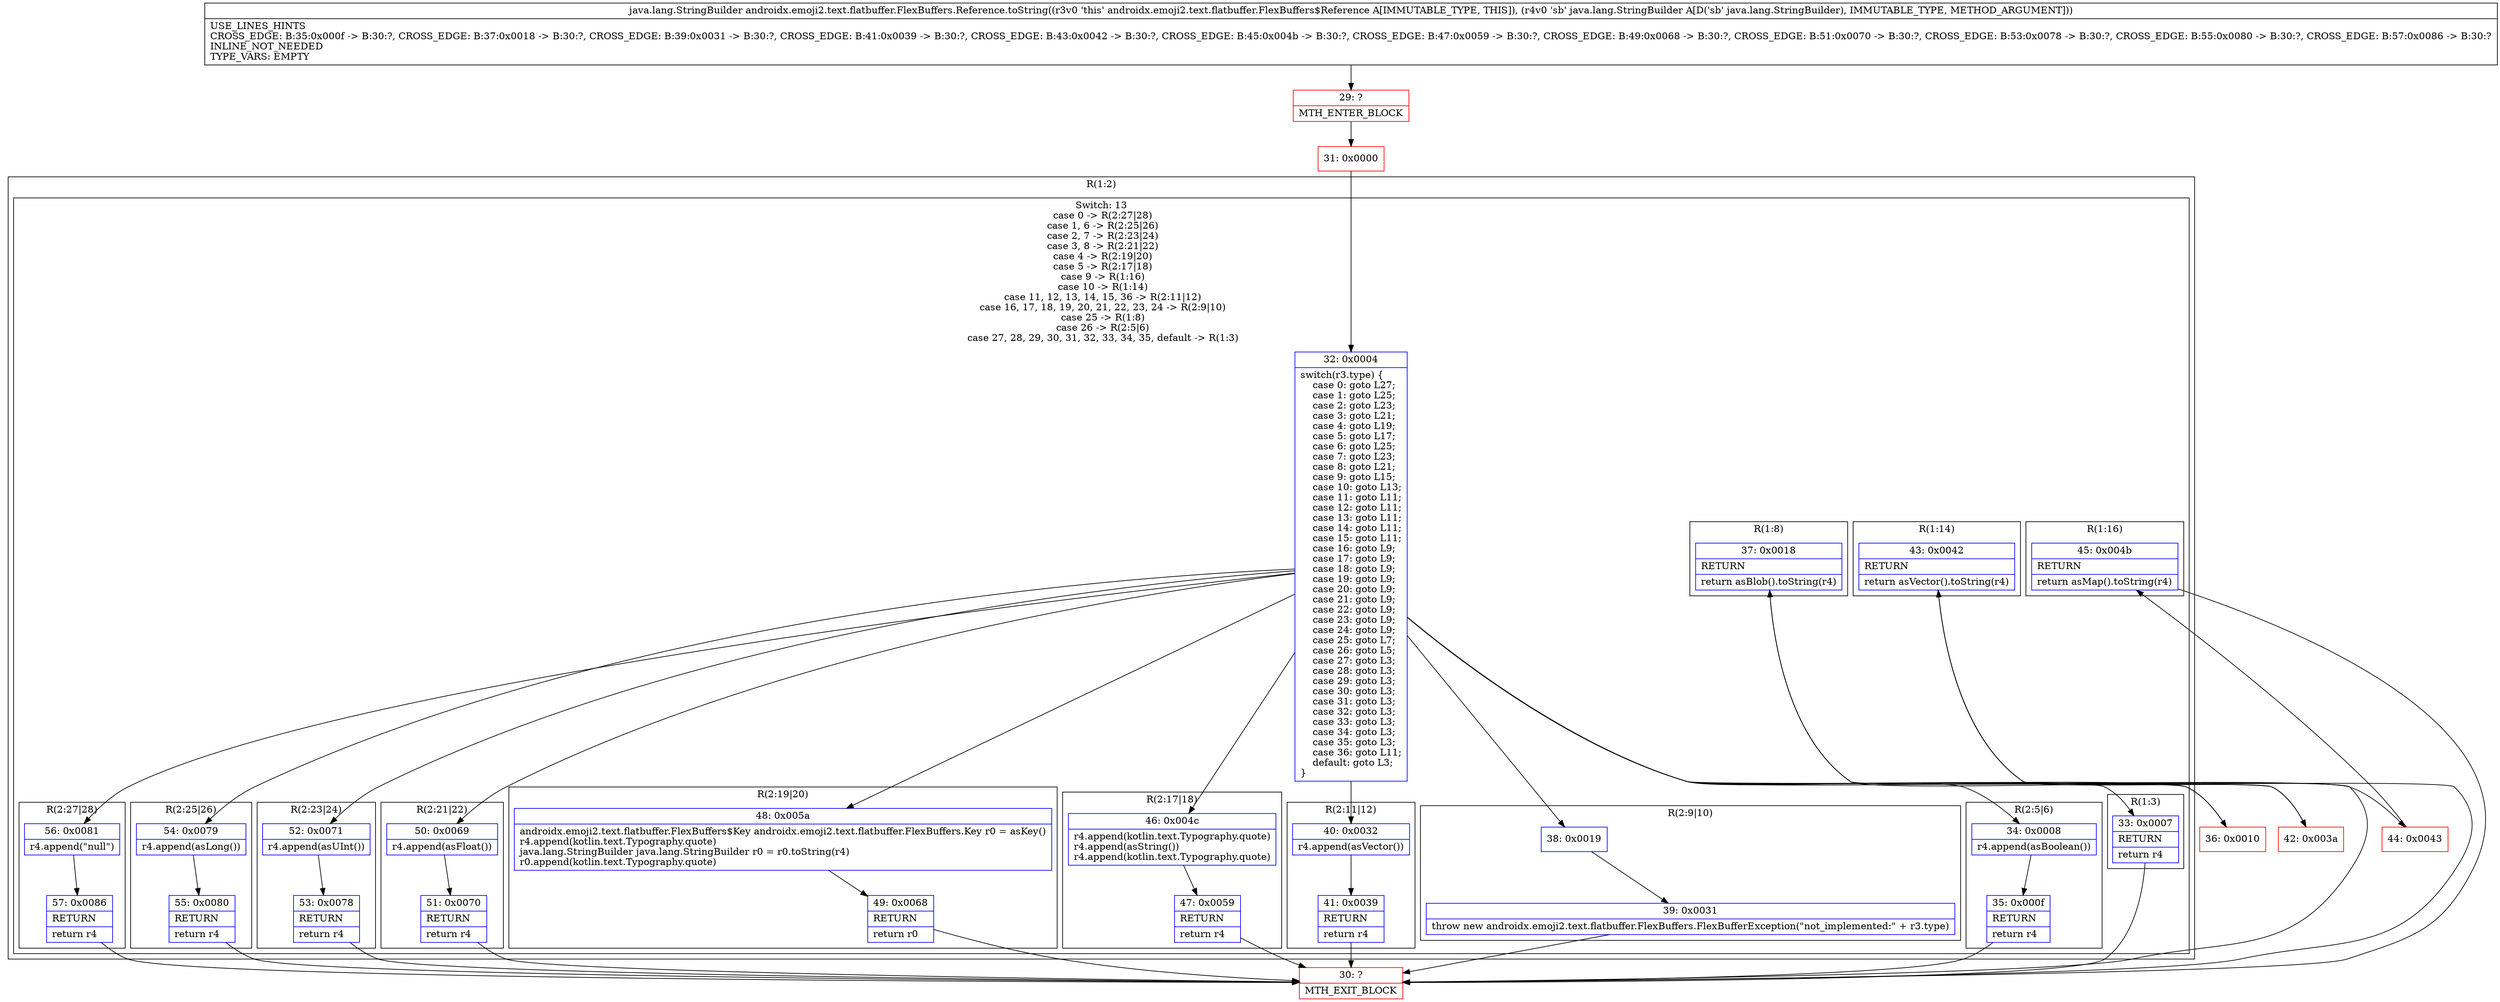 digraph "CFG forandroidx.emoji2.text.flatbuffer.FlexBuffers.Reference.toString(Ljava\/lang\/StringBuilder;)Ljava\/lang\/StringBuilder;" {
subgraph cluster_Region_1135543648 {
label = "R(1:2)";
node [shape=record,color=blue];
subgraph cluster_SwitchRegion_68760144 {
label = "Switch: 13
 case 0 -> R(2:27|28)
 case 1, 6 -> R(2:25|26)
 case 2, 7 -> R(2:23|24)
 case 3, 8 -> R(2:21|22)
 case 4 -> R(2:19|20)
 case 5 -> R(2:17|18)
 case 9 -> R(1:16)
 case 10 -> R(1:14)
 case 11, 12, 13, 14, 15, 36 -> R(2:11|12)
 case 16, 17, 18, 19, 20, 21, 22, 23, 24 -> R(2:9|10)
 case 25 -> R(1:8)
 case 26 -> R(2:5|6)
 case 27, 28, 29, 30, 31, 32, 33, 34, 35, default -> R(1:3)";
node [shape=record,color=blue];
Node_32 [shape=record,label="{32\:\ 0x0004|switch(r3.type) \{\l    case 0: goto L27;\l    case 1: goto L25;\l    case 2: goto L23;\l    case 3: goto L21;\l    case 4: goto L19;\l    case 5: goto L17;\l    case 6: goto L25;\l    case 7: goto L23;\l    case 8: goto L21;\l    case 9: goto L15;\l    case 10: goto L13;\l    case 11: goto L11;\l    case 12: goto L11;\l    case 13: goto L11;\l    case 14: goto L11;\l    case 15: goto L11;\l    case 16: goto L9;\l    case 17: goto L9;\l    case 18: goto L9;\l    case 19: goto L9;\l    case 20: goto L9;\l    case 21: goto L9;\l    case 22: goto L9;\l    case 23: goto L9;\l    case 24: goto L9;\l    case 25: goto L7;\l    case 26: goto L5;\l    case 27: goto L3;\l    case 28: goto L3;\l    case 29: goto L3;\l    case 30: goto L3;\l    case 31: goto L3;\l    case 32: goto L3;\l    case 33: goto L3;\l    case 34: goto L3;\l    case 35: goto L3;\l    case 36: goto L11;\l    default: goto L3;\l\}\l}"];
subgraph cluster_Region_883988600 {
label = "R(2:27|28)";
node [shape=record,color=blue];
Node_56 [shape=record,label="{56\:\ 0x0081|r4.append(\"null\")\l}"];
Node_57 [shape=record,label="{57\:\ 0x0086|RETURN\l|return r4\l}"];
}
subgraph cluster_Region_919206092 {
label = "R(2:25|26)";
node [shape=record,color=blue];
Node_54 [shape=record,label="{54\:\ 0x0079|r4.append(asLong())\l}"];
Node_55 [shape=record,label="{55\:\ 0x0080|RETURN\l|return r4\l}"];
}
subgraph cluster_Region_225865584 {
label = "R(2:23|24)";
node [shape=record,color=blue];
Node_52 [shape=record,label="{52\:\ 0x0071|r4.append(asUInt())\l}"];
Node_53 [shape=record,label="{53\:\ 0x0078|RETURN\l|return r4\l}"];
}
subgraph cluster_Region_1085294396 {
label = "R(2:21|22)";
node [shape=record,color=blue];
Node_50 [shape=record,label="{50\:\ 0x0069|r4.append(asFloat())\l}"];
Node_51 [shape=record,label="{51\:\ 0x0070|RETURN\l|return r4\l}"];
}
subgraph cluster_Region_553815948 {
label = "R(2:19|20)";
node [shape=record,color=blue];
Node_48 [shape=record,label="{48\:\ 0x005a|androidx.emoji2.text.flatbuffer.FlexBuffers$Key androidx.emoji2.text.flatbuffer.FlexBuffers.Key r0 = asKey()\lr4.append(kotlin.text.Typography.quote)\ljava.lang.StringBuilder java.lang.StringBuilder r0 = r0.toString(r4)\lr0.append(kotlin.text.Typography.quote)\l}"];
Node_49 [shape=record,label="{49\:\ 0x0068|RETURN\l|return r0\l}"];
}
subgraph cluster_Region_1895003146 {
label = "R(2:17|18)";
node [shape=record,color=blue];
Node_46 [shape=record,label="{46\:\ 0x004c|r4.append(kotlin.text.Typography.quote)\lr4.append(asString())\lr4.append(kotlin.text.Typography.quote)\l}"];
Node_47 [shape=record,label="{47\:\ 0x0059|RETURN\l|return r4\l}"];
}
subgraph cluster_Region_151387456 {
label = "R(1:16)";
node [shape=record,color=blue];
Node_45 [shape=record,label="{45\:\ 0x004b|RETURN\l|return asMap().toString(r4)\l}"];
}
subgraph cluster_Region_926293759 {
label = "R(1:14)";
node [shape=record,color=blue];
Node_43 [shape=record,label="{43\:\ 0x0042|RETURN\l|return asVector().toString(r4)\l}"];
}
subgraph cluster_Region_1979528834 {
label = "R(2:11|12)";
node [shape=record,color=blue];
Node_40 [shape=record,label="{40\:\ 0x0032|r4.append(asVector())\l}"];
Node_41 [shape=record,label="{41\:\ 0x0039|RETURN\l|return r4\l}"];
}
subgraph cluster_Region_516247315 {
label = "R(2:9|10)";
node [shape=record,color=blue];
Node_38 [shape=record,label="{38\:\ 0x0019}"];
Node_39 [shape=record,label="{39\:\ 0x0031|throw new androidx.emoji2.text.flatbuffer.FlexBuffers.FlexBufferException(\"not_implemented:\" + r3.type)\l}"];
}
subgraph cluster_Region_940334710 {
label = "R(1:8)";
node [shape=record,color=blue];
Node_37 [shape=record,label="{37\:\ 0x0018|RETURN\l|return asBlob().toString(r4)\l}"];
}
subgraph cluster_Region_1061846638 {
label = "R(2:5|6)";
node [shape=record,color=blue];
Node_34 [shape=record,label="{34\:\ 0x0008|r4.append(asBoolean())\l}"];
Node_35 [shape=record,label="{35\:\ 0x000f|RETURN\l|return r4\l}"];
}
subgraph cluster_Region_597624355 {
label = "R(1:3)";
node [shape=record,color=blue];
Node_33 [shape=record,label="{33\:\ 0x0007|RETURN\l|return r4\l}"];
}
}
}
Node_29 [shape=record,color=red,label="{29\:\ ?|MTH_ENTER_BLOCK\l}"];
Node_31 [shape=record,color=red,label="{31\:\ 0x0000}"];
Node_30 [shape=record,color=red,label="{30\:\ ?|MTH_EXIT_BLOCK\l}"];
Node_36 [shape=record,color=red,label="{36\:\ 0x0010}"];
Node_42 [shape=record,color=red,label="{42\:\ 0x003a}"];
Node_44 [shape=record,color=red,label="{44\:\ 0x0043}"];
MethodNode[shape=record,label="{java.lang.StringBuilder androidx.emoji2.text.flatbuffer.FlexBuffers.Reference.toString((r3v0 'this' androidx.emoji2.text.flatbuffer.FlexBuffers$Reference A[IMMUTABLE_TYPE, THIS]), (r4v0 'sb' java.lang.StringBuilder A[D('sb' java.lang.StringBuilder), IMMUTABLE_TYPE, METHOD_ARGUMENT]))  | USE_LINES_HINTS\lCROSS_EDGE: B:35:0x000f \-\> B:30:?, CROSS_EDGE: B:37:0x0018 \-\> B:30:?, CROSS_EDGE: B:39:0x0031 \-\> B:30:?, CROSS_EDGE: B:41:0x0039 \-\> B:30:?, CROSS_EDGE: B:43:0x0042 \-\> B:30:?, CROSS_EDGE: B:45:0x004b \-\> B:30:?, CROSS_EDGE: B:47:0x0059 \-\> B:30:?, CROSS_EDGE: B:49:0x0068 \-\> B:30:?, CROSS_EDGE: B:51:0x0070 \-\> B:30:?, CROSS_EDGE: B:53:0x0078 \-\> B:30:?, CROSS_EDGE: B:55:0x0080 \-\> B:30:?, CROSS_EDGE: B:57:0x0086 \-\> B:30:?\lINLINE_NOT_NEEDED\lTYPE_VARS: EMPTY\l}"];
MethodNode -> Node_29;Node_32 -> Node_33;
Node_32 -> Node_34;
Node_32 -> Node_36;
Node_32 -> Node_38;
Node_32 -> Node_40;
Node_32 -> Node_42;
Node_32 -> Node_44;
Node_32 -> Node_46;
Node_32 -> Node_48;
Node_32 -> Node_50;
Node_32 -> Node_52;
Node_32 -> Node_54;
Node_32 -> Node_56;
Node_56 -> Node_57;
Node_57 -> Node_30;
Node_54 -> Node_55;
Node_55 -> Node_30;
Node_52 -> Node_53;
Node_53 -> Node_30;
Node_50 -> Node_51;
Node_51 -> Node_30;
Node_48 -> Node_49;
Node_49 -> Node_30;
Node_46 -> Node_47;
Node_47 -> Node_30;
Node_45 -> Node_30;
Node_43 -> Node_30;
Node_40 -> Node_41;
Node_41 -> Node_30;
Node_38 -> Node_39;
Node_39 -> Node_30;
Node_37 -> Node_30;
Node_34 -> Node_35;
Node_35 -> Node_30;
Node_33 -> Node_30;
Node_29 -> Node_31;
Node_31 -> Node_32;
Node_36 -> Node_37;
Node_42 -> Node_43;
Node_44 -> Node_45;
}

